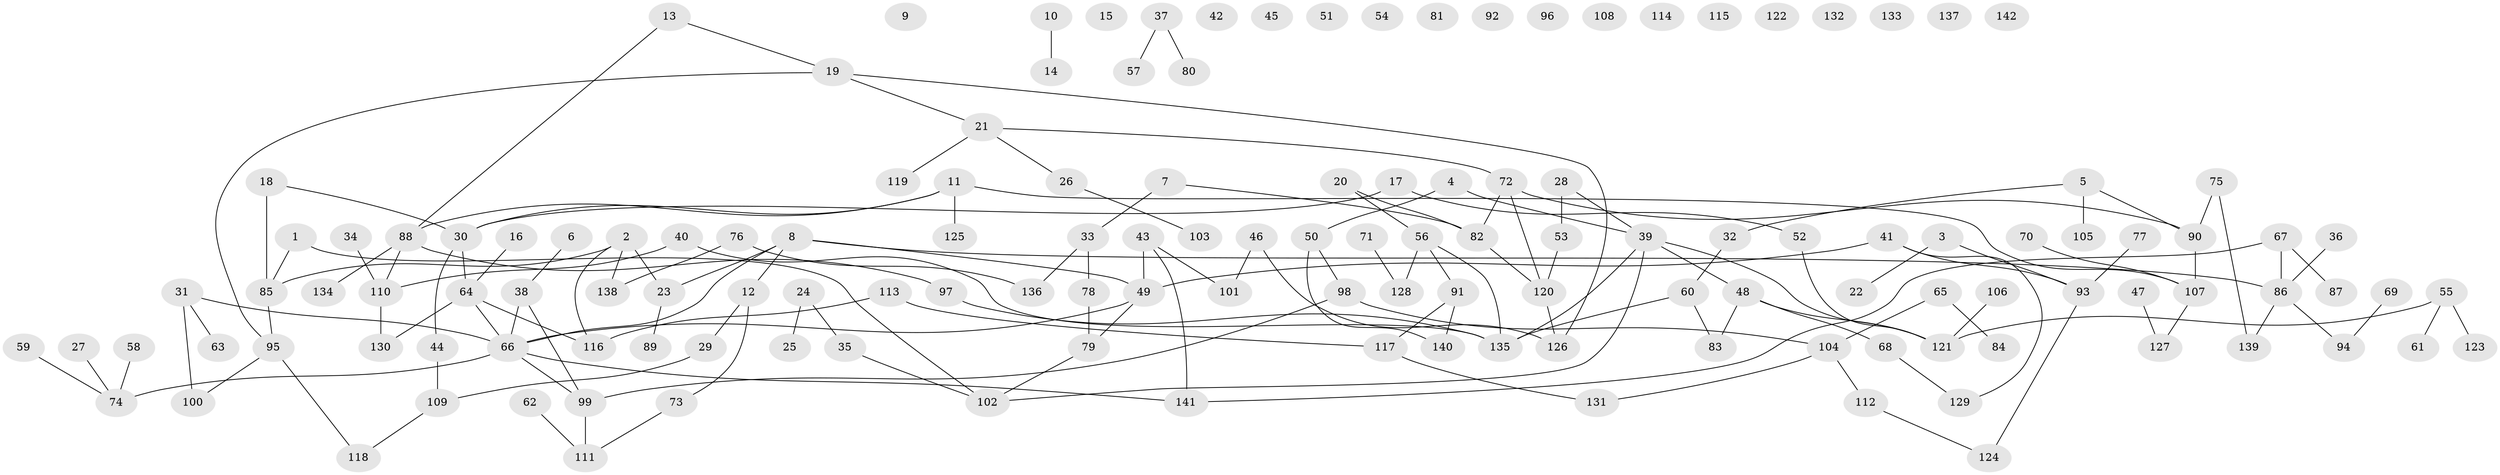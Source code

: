 // coarse degree distribution, {6: 0.1346153846153846, 2: 0.23076923076923078, 3: 0.21153846153846154, 1: 0.21153846153846154, 4: 0.15384615384615385, 7: 0.019230769230769232, 5: 0.019230769230769232, 8: 0.019230769230769232}
// Generated by graph-tools (version 1.1) at 2025/48/03/04/25 22:48:23]
// undirected, 142 vertices, 156 edges
graph export_dot {
  node [color=gray90,style=filled];
  1;
  2;
  3;
  4;
  5;
  6;
  7;
  8;
  9;
  10;
  11;
  12;
  13;
  14;
  15;
  16;
  17;
  18;
  19;
  20;
  21;
  22;
  23;
  24;
  25;
  26;
  27;
  28;
  29;
  30;
  31;
  32;
  33;
  34;
  35;
  36;
  37;
  38;
  39;
  40;
  41;
  42;
  43;
  44;
  45;
  46;
  47;
  48;
  49;
  50;
  51;
  52;
  53;
  54;
  55;
  56;
  57;
  58;
  59;
  60;
  61;
  62;
  63;
  64;
  65;
  66;
  67;
  68;
  69;
  70;
  71;
  72;
  73;
  74;
  75;
  76;
  77;
  78;
  79;
  80;
  81;
  82;
  83;
  84;
  85;
  86;
  87;
  88;
  89;
  90;
  91;
  92;
  93;
  94;
  95;
  96;
  97;
  98;
  99;
  100;
  101;
  102;
  103;
  104;
  105;
  106;
  107;
  108;
  109;
  110;
  111;
  112;
  113;
  114;
  115;
  116;
  117;
  118;
  119;
  120;
  121;
  122;
  123;
  124;
  125;
  126;
  127;
  128;
  129;
  130;
  131;
  132;
  133;
  134;
  135;
  136;
  137;
  138;
  139;
  140;
  141;
  142;
  1 -- 85;
  1 -- 102;
  2 -- 23;
  2 -- 85;
  2 -- 116;
  2 -- 138;
  3 -- 22;
  3 -- 93;
  4 -- 39;
  4 -- 50;
  5 -- 32;
  5 -- 90;
  5 -- 105;
  6 -- 38;
  7 -- 33;
  7 -- 82;
  8 -- 12;
  8 -- 23;
  8 -- 49;
  8 -- 66;
  8 -- 86;
  10 -- 14;
  11 -- 30;
  11 -- 88;
  11 -- 107;
  11 -- 125;
  12 -- 29;
  12 -- 73;
  13 -- 19;
  13 -- 88;
  16 -- 64;
  17 -- 30;
  17 -- 52;
  18 -- 30;
  18 -- 85;
  19 -- 21;
  19 -- 95;
  19 -- 126;
  20 -- 56;
  20 -- 82;
  21 -- 26;
  21 -- 72;
  21 -- 119;
  23 -- 89;
  24 -- 25;
  24 -- 35;
  26 -- 103;
  27 -- 74;
  28 -- 39;
  28 -- 53;
  29 -- 109;
  30 -- 44;
  30 -- 64;
  31 -- 63;
  31 -- 66;
  31 -- 100;
  32 -- 60;
  33 -- 78;
  33 -- 136;
  34 -- 110;
  35 -- 102;
  36 -- 86;
  37 -- 57;
  37 -- 80;
  38 -- 66;
  38 -- 99;
  39 -- 48;
  39 -- 102;
  39 -- 121;
  39 -- 135;
  40 -- 110;
  40 -- 135;
  41 -- 49;
  41 -- 93;
  41 -- 129;
  43 -- 49;
  43 -- 101;
  43 -- 141;
  44 -- 109;
  46 -- 101;
  46 -- 126;
  47 -- 127;
  48 -- 68;
  48 -- 83;
  48 -- 121;
  49 -- 66;
  49 -- 79;
  50 -- 98;
  50 -- 140;
  52 -- 121;
  53 -- 120;
  55 -- 61;
  55 -- 121;
  55 -- 123;
  56 -- 91;
  56 -- 128;
  56 -- 135;
  58 -- 74;
  59 -- 74;
  60 -- 83;
  60 -- 135;
  62 -- 111;
  64 -- 66;
  64 -- 116;
  64 -- 130;
  65 -- 84;
  65 -- 104;
  66 -- 74;
  66 -- 99;
  66 -- 141;
  67 -- 86;
  67 -- 87;
  67 -- 141;
  68 -- 129;
  69 -- 94;
  70 -- 107;
  71 -- 128;
  72 -- 82;
  72 -- 90;
  72 -- 120;
  73 -- 111;
  75 -- 90;
  75 -- 139;
  76 -- 136;
  76 -- 138;
  77 -- 93;
  78 -- 79;
  79 -- 102;
  82 -- 120;
  85 -- 95;
  86 -- 94;
  86 -- 139;
  88 -- 97;
  88 -- 110;
  88 -- 134;
  90 -- 107;
  91 -- 117;
  91 -- 140;
  93 -- 124;
  95 -- 100;
  95 -- 118;
  97 -- 135;
  98 -- 99;
  98 -- 104;
  99 -- 111;
  104 -- 112;
  104 -- 131;
  106 -- 121;
  107 -- 127;
  109 -- 118;
  110 -- 130;
  112 -- 124;
  113 -- 116;
  113 -- 117;
  117 -- 131;
  120 -- 126;
}
